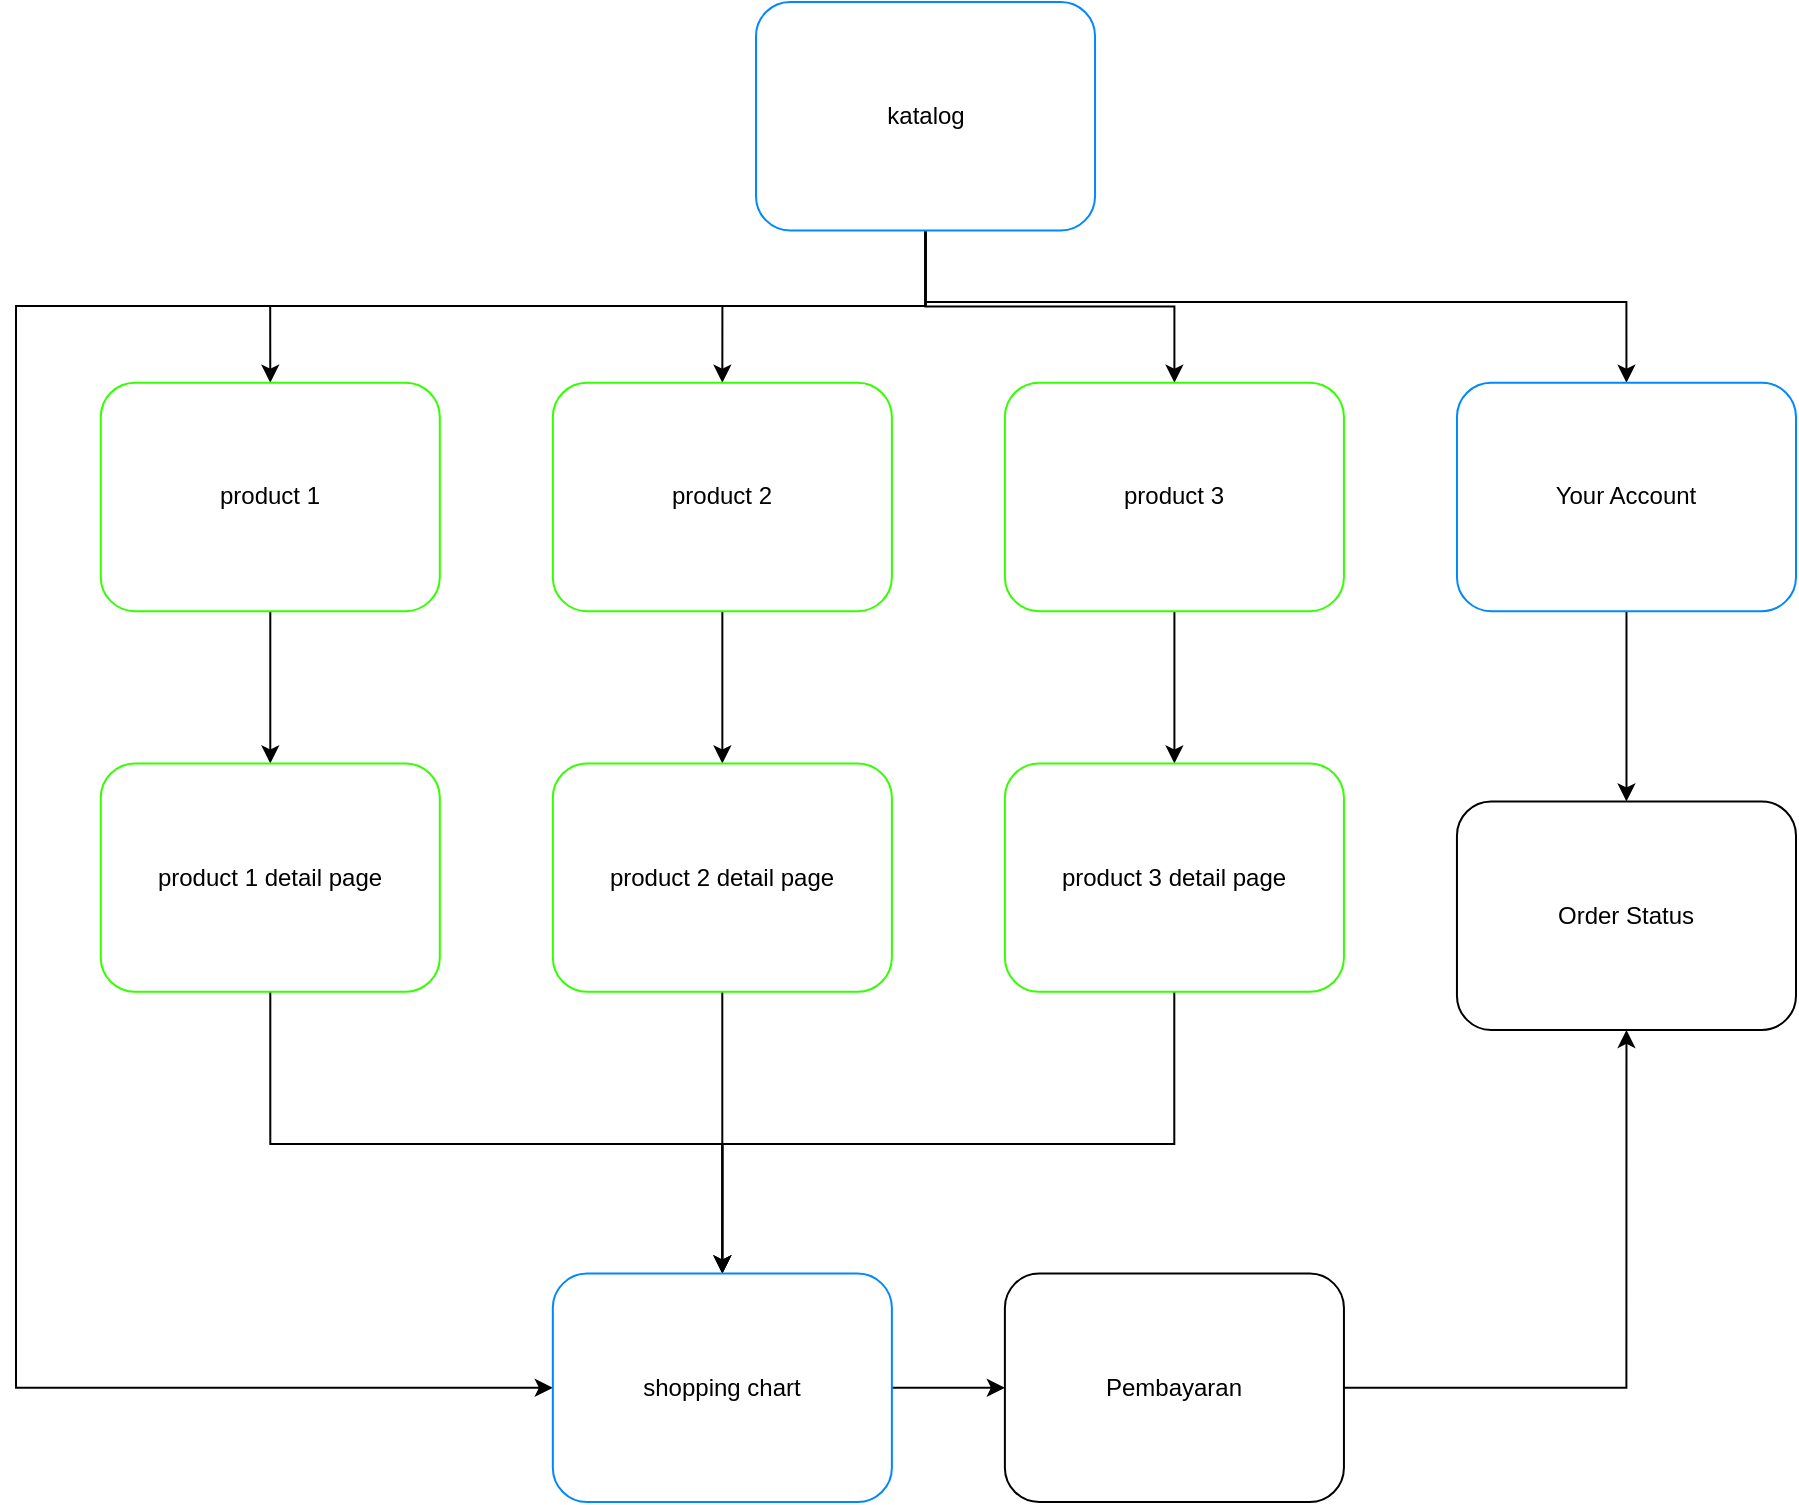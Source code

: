 <mxfile version="24.2.5" type="device">
  <diagram name="Page-1" id="T01yJXD5r5GerqTYmot4">
    <mxGraphModel dx="2465" dy="1148" grid="1" gridSize="10" guides="1" tooltips="1" connect="1" arrows="1" fold="1" page="1" pageScale="1" pageWidth="1169" pageHeight="827" math="0" shadow="0">
      <root>
        <mxCell id="0" />
        <mxCell id="1" parent="0" />
        <mxCell id="rUGp1_7FnAPbch7HzDN--4" style="edgeStyle=orthogonalEdgeStyle;rounded=0;orthogonalLoop=1;jettySize=auto;html=1;entryX=0.5;entryY=0;entryDx=0;entryDy=0;" edge="1" parent="1" source="rUGp1_7FnAPbch7HzDN--1" target="rUGp1_7FnAPbch7HzDN--3">
          <mxGeometry relative="1" as="geometry">
            <Array as="points">
              <mxPoint x="594" y="182" />
              <mxPoint x="266" y="182" />
            </Array>
          </mxGeometry>
        </mxCell>
        <mxCell id="rUGp1_7FnAPbch7HzDN--6" style="edgeStyle=orthogonalEdgeStyle;rounded=0;orthogonalLoop=1;jettySize=auto;html=1;entryX=0.5;entryY=0;entryDx=0;entryDy=0;" edge="1" parent="1" source="rUGp1_7FnAPbch7HzDN--1" target="rUGp1_7FnAPbch7HzDN--5">
          <mxGeometry relative="1" as="geometry">
            <Array as="points">
              <mxPoint x="594" y="182" />
              <mxPoint x="492" y="182" />
            </Array>
          </mxGeometry>
        </mxCell>
        <mxCell id="rUGp1_7FnAPbch7HzDN--8" style="edgeStyle=orthogonalEdgeStyle;rounded=0;orthogonalLoop=1;jettySize=auto;html=1;entryX=0.5;entryY=0;entryDx=0;entryDy=0;" edge="1" parent="1" source="rUGp1_7FnAPbch7HzDN--1" target="rUGp1_7FnAPbch7HzDN--7">
          <mxGeometry relative="1" as="geometry" />
        </mxCell>
        <mxCell id="rUGp1_7FnAPbch7HzDN--19" style="edgeStyle=orthogonalEdgeStyle;rounded=0;orthogonalLoop=1;jettySize=auto;html=1;entryX=0;entryY=0.5;entryDx=0;entryDy=0;" edge="1" parent="1" source="rUGp1_7FnAPbch7HzDN--1" target="rUGp1_7FnAPbch7HzDN--15">
          <mxGeometry relative="1" as="geometry">
            <Array as="points">
              <mxPoint x="594" y="182" />
              <mxPoint x="139" y="182" />
              <mxPoint x="139" y="723" />
            </Array>
          </mxGeometry>
        </mxCell>
        <mxCell id="rUGp1_7FnAPbch7HzDN--26" style="edgeStyle=orthogonalEdgeStyle;rounded=0;orthogonalLoop=1;jettySize=auto;html=1;entryX=0.5;entryY=0;entryDx=0;entryDy=0;" edge="1" parent="1" source="rUGp1_7FnAPbch7HzDN--1" target="rUGp1_7FnAPbch7HzDN--25">
          <mxGeometry relative="1" as="geometry">
            <Array as="points">
              <mxPoint x="594" y="180" />
              <mxPoint x="944" y="180" />
            </Array>
          </mxGeometry>
        </mxCell>
        <mxCell id="rUGp1_7FnAPbch7HzDN--1" value="katalog" style="rounded=1;whiteSpace=wrap;html=1;strokeColor=#0088FF;" vertex="1" parent="1">
          <mxGeometry x="509.0" y="30" width="169.524" height="114.213" as="geometry" />
        </mxCell>
        <mxCell id="rUGp1_7FnAPbch7HzDN--12" value="" style="edgeStyle=orthogonalEdgeStyle;rounded=0;orthogonalLoop=1;jettySize=auto;html=1;" edge="1" parent="1" source="rUGp1_7FnAPbch7HzDN--3" target="rUGp1_7FnAPbch7HzDN--9">
          <mxGeometry relative="1" as="geometry" />
        </mxCell>
        <mxCell id="rUGp1_7FnAPbch7HzDN--3" value="product 1" style="rounded=1;whiteSpace=wrap;html=1;strokeColor=#33FF00;" vertex="1" parent="1">
          <mxGeometry x="181.381" y="220.355" width="169.524" height="114.213" as="geometry" />
        </mxCell>
        <mxCell id="rUGp1_7FnAPbch7HzDN--13" value="" style="edgeStyle=orthogonalEdgeStyle;rounded=0;orthogonalLoop=1;jettySize=auto;html=1;" edge="1" parent="1" source="rUGp1_7FnAPbch7HzDN--5" target="rUGp1_7FnAPbch7HzDN--10">
          <mxGeometry relative="1" as="geometry" />
        </mxCell>
        <mxCell id="rUGp1_7FnAPbch7HzDN--5" value="product 2" style="rounded=1;whiteSpace=wrap;html=1;strokeColor=#33FF00;" vertex="1" parent="1">
          <mxGeometry x="407.413" y="220.355" width="169.524" height="114.213" as="geometry" />
        </mxCell>
        <mxCell id="rUGp1_7FnAPbch7HzDN--14" value="" style="edgeStyle=orthogonalEdgeStyle;rounded=0;orthogonalLoop=1;jettySize=auto;html=1;" edge="1" parent="1" source="rUGp1_7FnAPbch7HzDN--7" target="rUGp1_7FnAPbch7HzDN--11">
          <mxGeometry relative="1" as="geometry" />
        </mxCell>
        <mxCell id="rUGp1_7FnAPbch7HzDN--7" value="product 3" style="rounded=1;whiteSpace=wrap;html=1;strokeColor=#33FF00;" vertex="1" parent="1">
          <mxGeometry x="633.444" y="220.355" width="169.524" height="114.213" as="geometry" />
        </mxCell>
        <mxCell id="rUGp1_7FnAPbch7HzDN--16" style="edgeStyle=orthogonalEdgeStyle;rounded=0;orthogonalLoop=1;jettySize=auto;html=1;entryX=0.5;entryY=0;entryDx=0;entryDy=0;" edge="1" parent="1" source="rUGp1_7FnAPbch7HzDN--9" target="rUGp1_7FnAPbch7HzDN--15">
          <mxGeometry relative="1" as="geometry">
            <Array as="points">
              <mxPoint x="266.143" y="601.066" />
              <mxPoint x="492.175" y="601.066" />
            </Array>
          </mxGeometry>
        </mxCell>
        <mxCell id="rUGp1_7FnAPbch7HzDN--9" value="product 1 detail page" style="rounded=1;whiteSpace=wrap;html=1;strokeColor=#33FF00;" vertex="1" parent="1">
          <mxGeometry x="181.381" y="410.711" width="169.524" height="114.213" as="geometry" />
        </mxCell>
        <mxCell id="rUGp1_7FnAPbch7HzDN--17" style="edgeStyle=orthogonalEdgeStyle;rounded=0;orthogonalLoop=1;jettySize=auto;html=1;entryX=0.5;entryY=0;entryDx=0;entryDy=0;" edge="1" parent="1" source="rUGp1_7FnAPbch7HzDN--10" target="rUGp1_7FnAPbch7HzDN--15">
          <mxGeometry relative="1" as="geometry" />
        </mxCell>
        <mxCell id="rUGp1_7FnAPbch7HzDN--10" value="product 2 detail page" style="rounded=1;whiteSpace=wrap;html=1;strokeColor=#33FF00;" vertex="1" parent="1">
          <mxGeometry x="407.413" y="410.711" width="169.524" height="114.213" as="geometry" />
        </mxCell>
        <mxCell id="rUGp1_7FnAPbch7HzDN--18" style="edgeStyle=orthogonalEdgeStyle;rounded=0;orthogonalLoop=1;jettySize=auto;html=1;entryX=0.5;entryY=0;entryDx=0;entryDy=0;" edge="1" parent="1" source="rUGp1_7FnAPbch7HzDN--11" target="rUGp1_7FnAPbch7HzDN--15">
          <mxGeometry relative="1" as="geometry">
            <Array as="points">
              <mxPoint x="718.206" y="601.066" />
              <mxPoint x="492.175" y="601.066" />
            </Array>
          </mxGeometry>
        </mxCell>
        <mxCell id="rUGp1_7FnAPbch7HzDN--11" value="product 3&lt;span style=&quot;background-color: initial;&quot;&gt;&amp;nbsp;detail page&lt;/span&gt;" style="rounded=1;whiteSpace=wrap;html=1;strokeColor=#33FF00;" vertex="1" parent="1">
          <mxGeometry x="633.444" y="410.711" width="169.524" height="114.213" as="geometry" />
        </mxCell>
        <mxCell id="rUGp1_7FnAPbch7HzDN--21" value="" style="edgeStyle=orthogonalEdgeStyle;rounded=0;orthogonalLoop=1;jettySize=auto;html=1;" edge="1" parent="1" source="rUGp1_7FnAPbch7HzDN--15" target="rUGp1_7FnAPbch7HzDN--20">
          <mxGeometry relative="1" as="geometry" />
        </mxCell>
        <mxCell id="rUGp1_7FnAPbch7HzDN--15" value="shopping chart" style="rounded=1;whiteSpace=wrap;html=1;strokeColor=#0088FF;" vertex="1" parent="1">
          <mxGeometry x="407.413" y="665.787" width="169.524" height="114.213" as="geometry" />
        </mxCell>
        <mxCell id="rUGp1_7FnAPbch7HzDN--24" style="edgeStyle=orthogonalEdgeStyle;rounded=0;orthogonalLoop=1;jettySize=auto;html=1;entryX=0.5;entryY=1;entryDx=0;entryDy=0;" edge="1" parent="1" source="rUGp1_7FnAPbch7HzDN--20" target="rUGp1_7FnAPbch7HzDN--22">
          <mxGeometry relative="1" as="geometry" />
        </mxCell>
        <mxCell id="rUGp1_7FnAPbch7HzDN--20" value="Pembayaran" style="rounded=1;whiteSpace=wrap;html=1;" vertex="1" parent="1">
          <mxGeometry x="633.444" y="665.787" width="169.524" height="114.213" as="geometry" />
        </mxCell>
        <mxCell id="rUGp1_7FnAPbch7HzDN--22" value="Order Status" style="rounded=1;whiteSpace=wrap;html=1;" vertex="1" parent="1">
          <mxGeometry x="859.476" y="429.746" width="169.524" height="114.213" as="geometry" />
        </mxCell>
        <mxCell id="rUGp1_7FnAPbch7HzDN--27" value="" style="edgeStyle=orthogonalEdgeStyle;rounded=0;orthogonalLoop=1;jettySize=auto;html=1;" edge="1" parent="1" source="rUGp1_7FnAPbch7HzDN--25" target="rUGp1_7FnAPbch7HzDN--22">
          <mxGeometry relative="1" as="geometry" />
        </mxCell>
        <mxCell id="rUGp1_7FnAPbch7HzDN--25" value="Your Account" style="rounded=1;whiteSpace=wrap;html=1;strokeColor=#0088FF;" vertex="1" parent="1">
          <mxGeometry x="859.476" y="220.355" width="169.524" height="114.213" as="geometry" />
        </mxCell>
      </root>
    </mxGraphModel>
  </diagram>
</mxfile>
